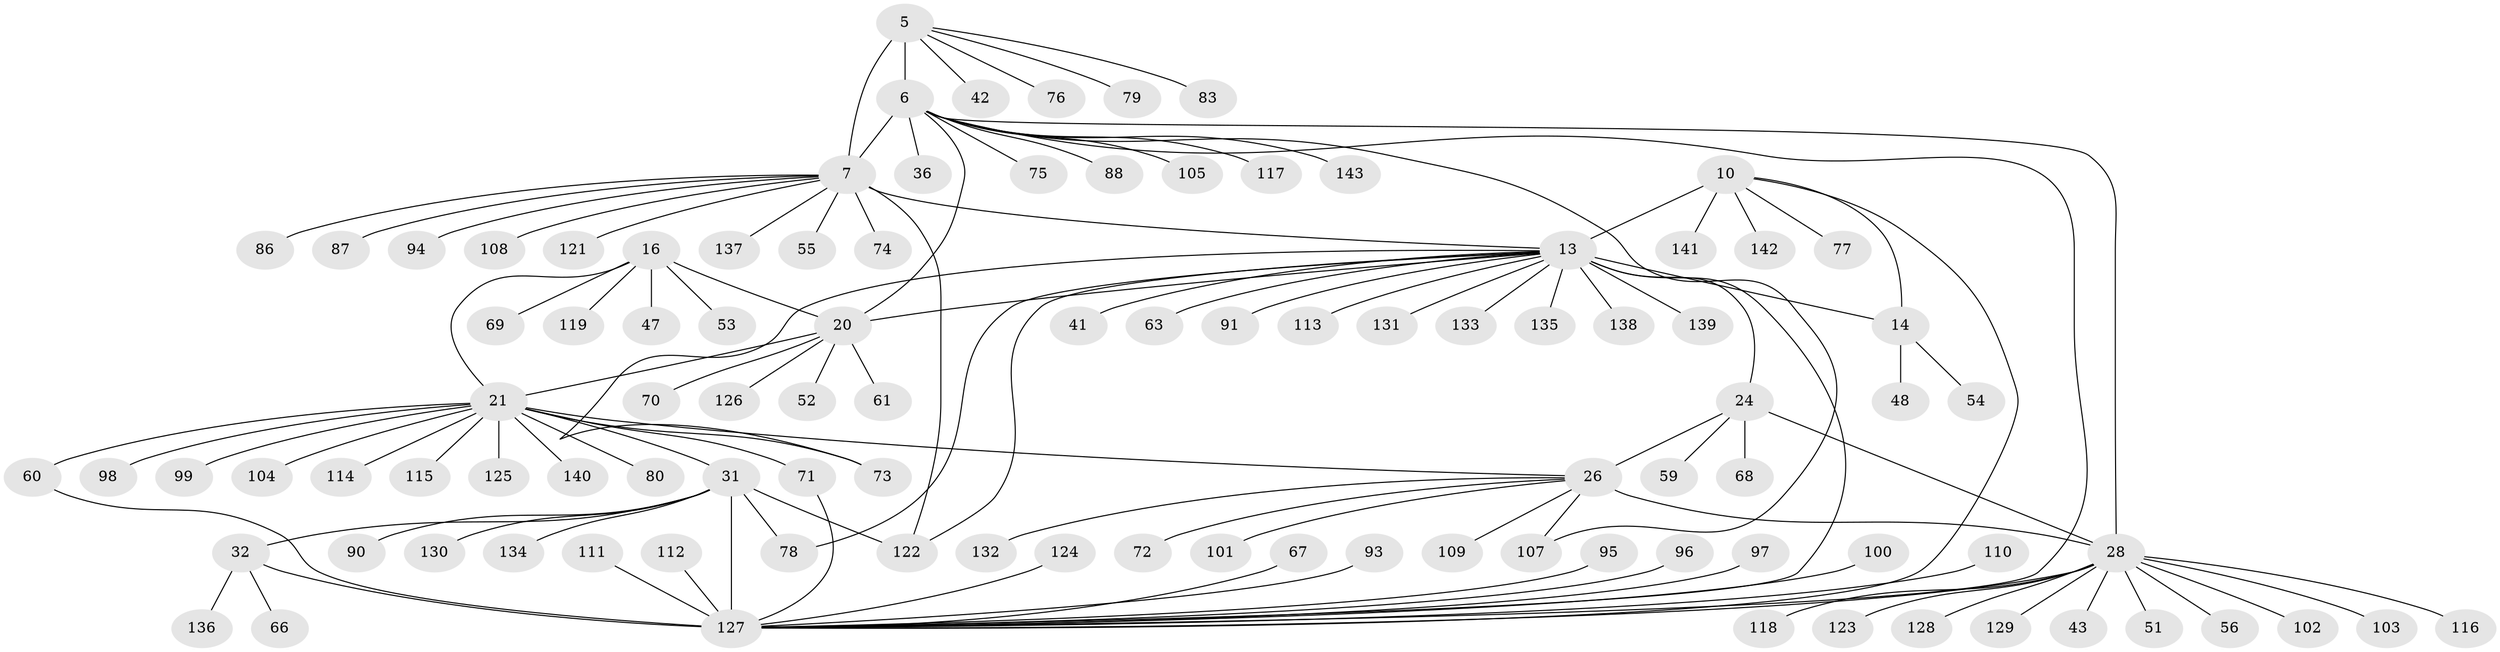 // original degree distribution, {7: 0.013986013986013986, 10: 0.04195804195804196, 11: 0.027972027972027972, 9: 0.06993006993006994, 8: 0.04895104895104895, 13: 0.013986013986013986, 6: 0.013986013986013986, 12: 0.006993006993006993, 14: 0.006993006993006993, 1: 0.5944055944055944, 2: 0.13286713286713286, 3: 0.02097902097902098, 4: 0.006993006993006993}
// Generated by graph-tools (version 1.1) at 2025/59/03/04/25 21:59:11]
// undirected, 100 vertices, 118 edges
graph export_dot {
graph [start="1"]
  node [color=gray90,style=filled];
  5 [super="+1"];
  6 [super="+4"];
  7 [super="+3"];
  10 [super="+8"];
  13 [super="+12"];
  14 [super="+9"];
  16 [super="+15"];
  20 [super="+18"];
  21 [super="+17+19"];
  24 [super="+22"];
  26 [super="+23"];
  28 [super="+27"];
  31 [super="+29"];
  32 [super="+30"];
  36;
  41;
  42;
  43;
  47;
  48;
  51;
  52;
  53;
  54;
  55;
  56;
  59;
  60;
  61;
  63;
  66;
  67 [super="+57"];
  68 [super="+58"];
  69;
  70;
  71;
  72;
  73 [super="+40"];
  74;
  75;
  76;
  77;
  78 [super="+37"];
  79;
  80;
  83;
  86;
  87;
  88;
  90;
  91;
  93;
  94;
  95;
  96;
  97;
  98;
  99;
  100;
  101;
  102;
  103;
  104 [super="+38+65"];
  105;
  107 [super="+106"];
  108 [super="+62"];
  109;
  110;
  111;
  112;
  113;
  114;
  115;
  116 [super="+82"];
  117;
  118;
  119;
  121;
  122 [super="+89+92"];
  123;
  124 [super="+120"];
  125;
  126;
  127 [super="+49+64+46"];
  128;
  129;
  130;
  131;
  132 [super="+81"];
  133;
  134;
  135 [super="+85"];
  136;
  137;
  138 [super="+39"];
  139;
  140;
  141;
  142;
  143;
  5 -- 6 [weight=4];
  5 -- 7 [weight=6];
  5 -- 42;
  5 -- 79;
  5 -- 83;
  5 -- 76;
  6 -- 7 [weight=6];
  6 -- 36;
  6 -- 75;
  6 -- 88;
  6 -- 117;
  6 -- 143;
  6 -- 105;
  6 -- 107;
  6 -- 20;
  6 -- 28;
  6 -- 127;
  7 -- 55;
  7 -- 137;
  7 -- 74;
  7 -- 86;
  7 -- 87;
  7 -- 121;
  7 -- 122 [weight=2];
  7 -- 94;
  7 -- 108;
  7 -- 13;
  10 -- 13 [weight=6];
  10 -- 14 [weight=4];
  10 -- 77;
  10 -- 141;
  10 -- 142;
  10 -- 127;
  13 -- 14 [weight=6];
  13 -- 73;
  13 -- 131;
  13 -- 133;
  13 -- 24;
  13 -- 127;
  13 -- 138;
  13 -- 135;
  13 -- 41;
  13 -- 139;
  13 -- 78;
  13 -- 113;
  13 -- 20;
  13 -- 122;
  13 -- 91;
  13 -- 63;
  14 -- 48;
  14 -- 54;
  16 -- 20 [weight=4];
  16 -- 21 [weight=6];
  16 -- 47;
  16 -- 53;
  16 -- 69;
  16 -- 119;
  20 -- 21 [weight=6];
  20 -- 70;
  20 -- 126;
  20 -- 52;
  20 -- 61;
  21 -- 60;
  21 -- 115;
  21 -- 99;
  21 -- 80;
  21 -- 114;
  21 -- 26;
  21 -- 104;
  21 -- 98;
  21 -- 71;
  21 -- 73;
  21 -- 140;
  21 -- 125;
  21 -- 31;
  24 -- 26 [weight=4];
  24 -- 28 [weight=6];
  24 -- 59;
  24 -- 68;
  26 -- 28 [weight=6];
  26 -- 109;
  26 -- 101;
  26 -- 72;
  26 -- 132;
  26 -- 107;
  28 -- 118;
  28 -- 123;
  28 -- 129;
  28 -- 116;
  28 -- 128;
  28 -- 56;
  28 -- 102;
  28 -- 103;
  28 -- 43;
  28 -- 51;
  28 -- 127;
  31 -- 32 [weight=4];
  31 -- 90;
  31 -- 130;
  31 -- 134;
  31 -- 78;
  31 -- 122;
  31 -- 127 [weight=6];
  32 -- 66;
  32 -- 136;
  32 -- 127 [weight=6];
  60 -- 127;
  67 -- 127;
  71 -- 127;
  93 -- 127;
  95 -- 127;
  96 -- 127;
  97 -- 127;
  100 -- 127;
  110 -- 127;
  111 -- 127;
  112 -- 127;
  124 -- 127;
}
